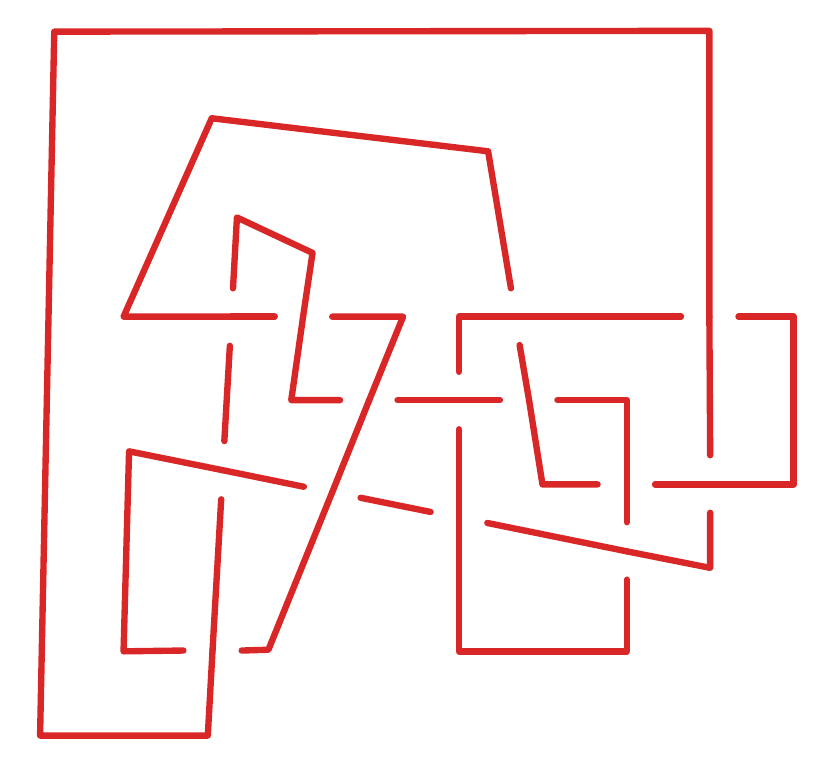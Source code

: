 \definecolor{linkcolor0}{rgb}{0.85, 0.15, 0.15}
\begin{tikzpicture}[line width=2.3, line cap=round, line join=round]
  \begin{scope}[color=linkcolor0]
    \draw (2.69, 1.32) -- (3.03, 1.33) -- (3.84, 3.33);
    \draw (3.84, 3.33) -- (4.31, 4.50);
    \draw (4.31, 4.50) -- (4.74, 5.56) -- (3.84, 5.56);
    \draw (3.11, 5.56) -- (2.56, 5.56);
    \draw (2.56, 5.56) -- (1.19, 5.56) -- (2.31, 8.08) -- (5.82, 7.66) -- (6.11, 5.92);
    \draw (6.22, 5.20) -- (6.34, 4.50);
    \draw (6.34, 4.50) -- (6.51, 3.43) -- (7.21, 3.43);
    \draw (7.94, 3.43) -- (8.64, 3.43);
    \draw (8.64, 3.43) -- (9.70, 3.43) -- (9.70, 5.56) -- (9.00, 5.56);
    \draw (8.27, 5.56) -- (6.16, 5.56);
    \draw (6.16, 5.56) -- (5.45, 5.56) -- (5.45, 4.86);
    \draw (5.45, 4.13) -- (5.45, 3.01);
    \draw (5.45, 3.01) -- (5.45, 1.31) -- (7.58, 1.31) -- (7.58, 2.22);
    \draw (7.58, 2.95) -- (7.58, 3.43);
    \draw (7.58, 3.43) -- (7.58, 4.50) -- (6.70, 4.50);
    \draw (5.97, 4.50) -- (5.45, 4.50);
    \draw (5.45, 4.50) -- (4.67, 4.50);
    \draw (3.94, 4.50) -- (3.32, 4.50) -- (3.47, 5.56);
    \draw (3.47, 5.56) -- (3.59, 6.37) -- (2.63, 6.82) -- (2.58, 5.92);
    \draw (2.54, 5.19) -- (2.47, 3.98);
    \draw (2.43, 3.24) -- (2.32, 1.32);
    \draw (2.32, 1.32) -- (2.26, 0.24) -- (0.13, 0.24) -- (0.31, 9.18) -- (8.63, 9.19) -- (8.63, 5.56);
    \draw (8.63, 5.56) -- (8.64, 3.80);
    \draw (8.64, 3.07) -- (8.64, 2.37) -- (7.58, 2.58);
    \draw (7.58, 2.58) -- (5.81, 2.94);
    \draw (5.09, 3.08) -- (4.20, 3.26);
    \draw (3.48, 3.40) -- (2.45, 3.61);
    \draw (2.45, 3.61) -- (1.26, 3.85) -- (1.19, 1.31) -- (1.95, 1.32);
  \end{scope}
\end{tikzpicture}
